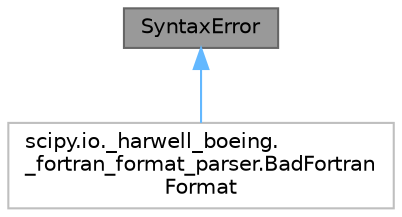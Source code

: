 digraph "SyntaxError"
{
 // LATEX_PDF_SIZE
  bgcolor="transparent";
  edge [fontname=Helvetica,fontsize=10,labelfontname=Helvetica,labelfontsize=10];
  node [fontname=Helvetica,fontsize=10,shape=box,height=0.2,width=0.4];
  Node1 [id="Node000001",label="SyntaxError",height=0.2,width=0.4,color="gray40", fillcolor="grey60", style="filled", fontcolor="black",tooltip=" "];
  Node1 -> Node2 [id="edge1_Node000001_Node000002",dir="back",color="steelblue1",style="solid",tooltip=" "];
  Node2 [id="Node000002",label="scipy.io._harwell_boeing.\l_fortran_format_parser.BadFortran\lFormat",height=0.2,width=0.4,color="grey75", fillcolor="white", style="filled",URL="$d3/d41/classscipy_1_1io_1_1__harwell__boeing_1_1__fortran__format__parser_1_1BadFortranFormat.html",tooltip=" "];
}
